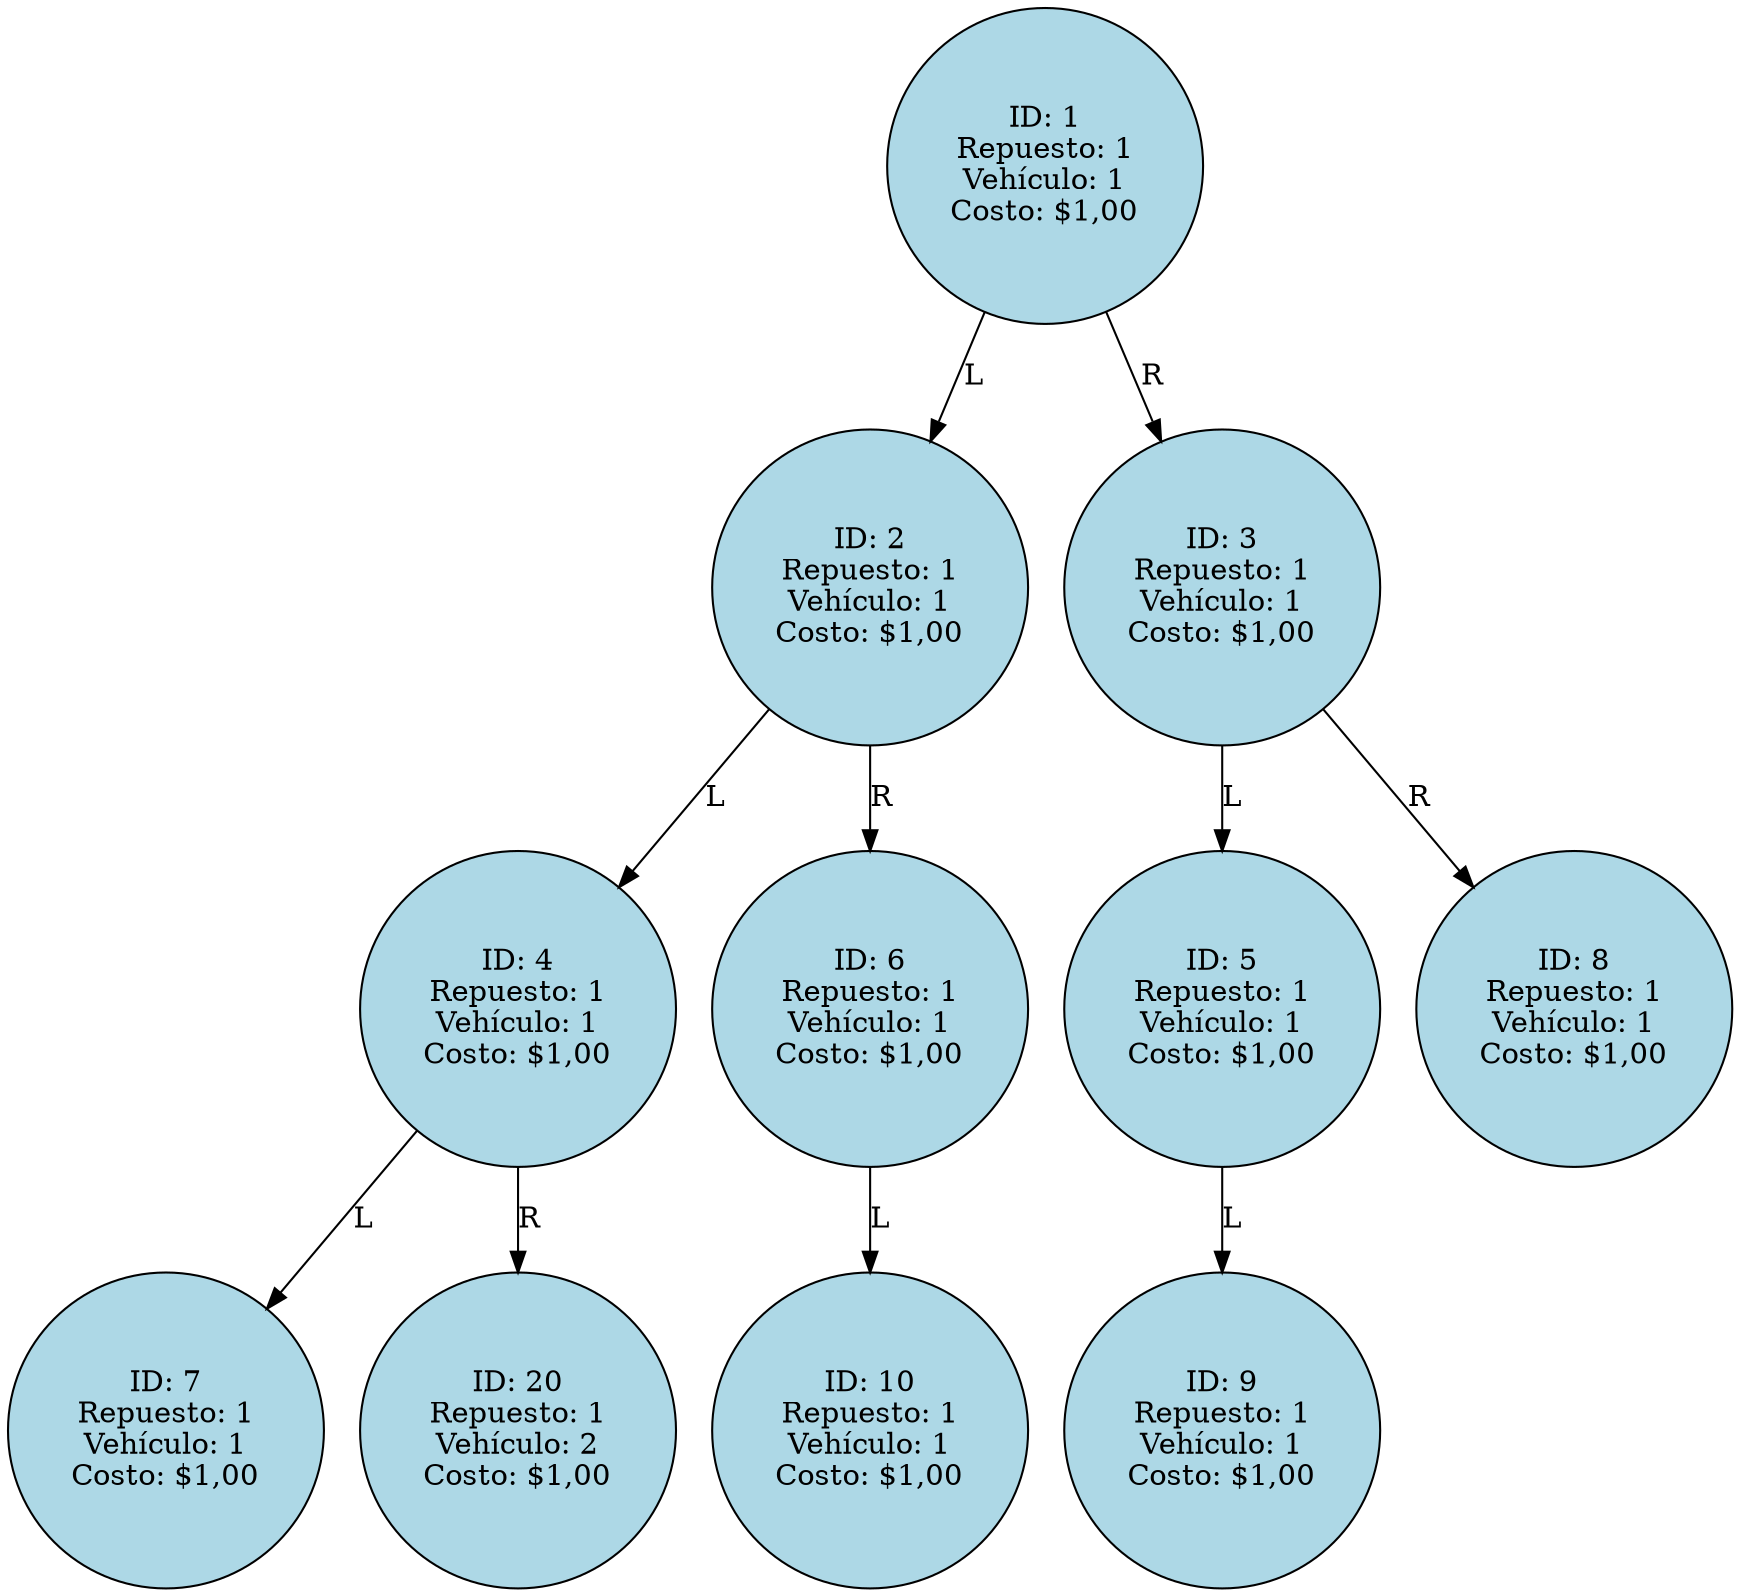 digraph G {
node [shape=circle, style=filled, fillcolor=lightblue];
rankdir=TB;
node1 [label="ID: 1\nRepuesto: 1\nVehículo: 1\nCosto: $1,00"];
node2 [label="ID: 2\nRepuesto: 1\nVehículo: 1\nCosto: $1,00"];
node4 [label="ID: 4\nRepuesto: 1\nVehículo: 1\nCosto: $1,00"];
node7 [label="ID: 7\nRepuesto: 1\nVehículo: 1\nCosto: $1,00"];
node20 [label="ID: 20\nRepuesto: 1\nVehículo: 2\nCosto: $1,00"];
node6 [label="ID: 6\nRepuesto: 1\nVehículo: 1\nCosto: $1,00"];
node10 [label="ID: 10\nRepuesto: 1\nVehículo: 1\nCosto: $1,00"];
node3 [label="ID: 3\nRepuesto: 1\nVehículo: 1\nCosto: $1,00"];
node5 [label="ID: 5\nRepuesto: 1\nVehículo: 1\nCosto: $1,00"];
node9 [label="ID: 9\nRepuesto: 1\nVehículo: 1\nCosto: $1,00"];
node8 [label="ID: 8\nRepuesto: 1\nVehículo: 1\nCosto: $1,00"];
node1 -> node2 [label="L"];
node1 -> node3 [label="R"];
node2 -> node4 [label="L"];
node2 -> node6 [label="R"];
node4 -> node7 [label="L"];
node4 -> node20 [label="R"];
node6 -> node10 [label="L"];
node3 -> node5 [label="L"];
node3 -> node8 [label="R"];
node5 -> node9 [label="L"];
}
